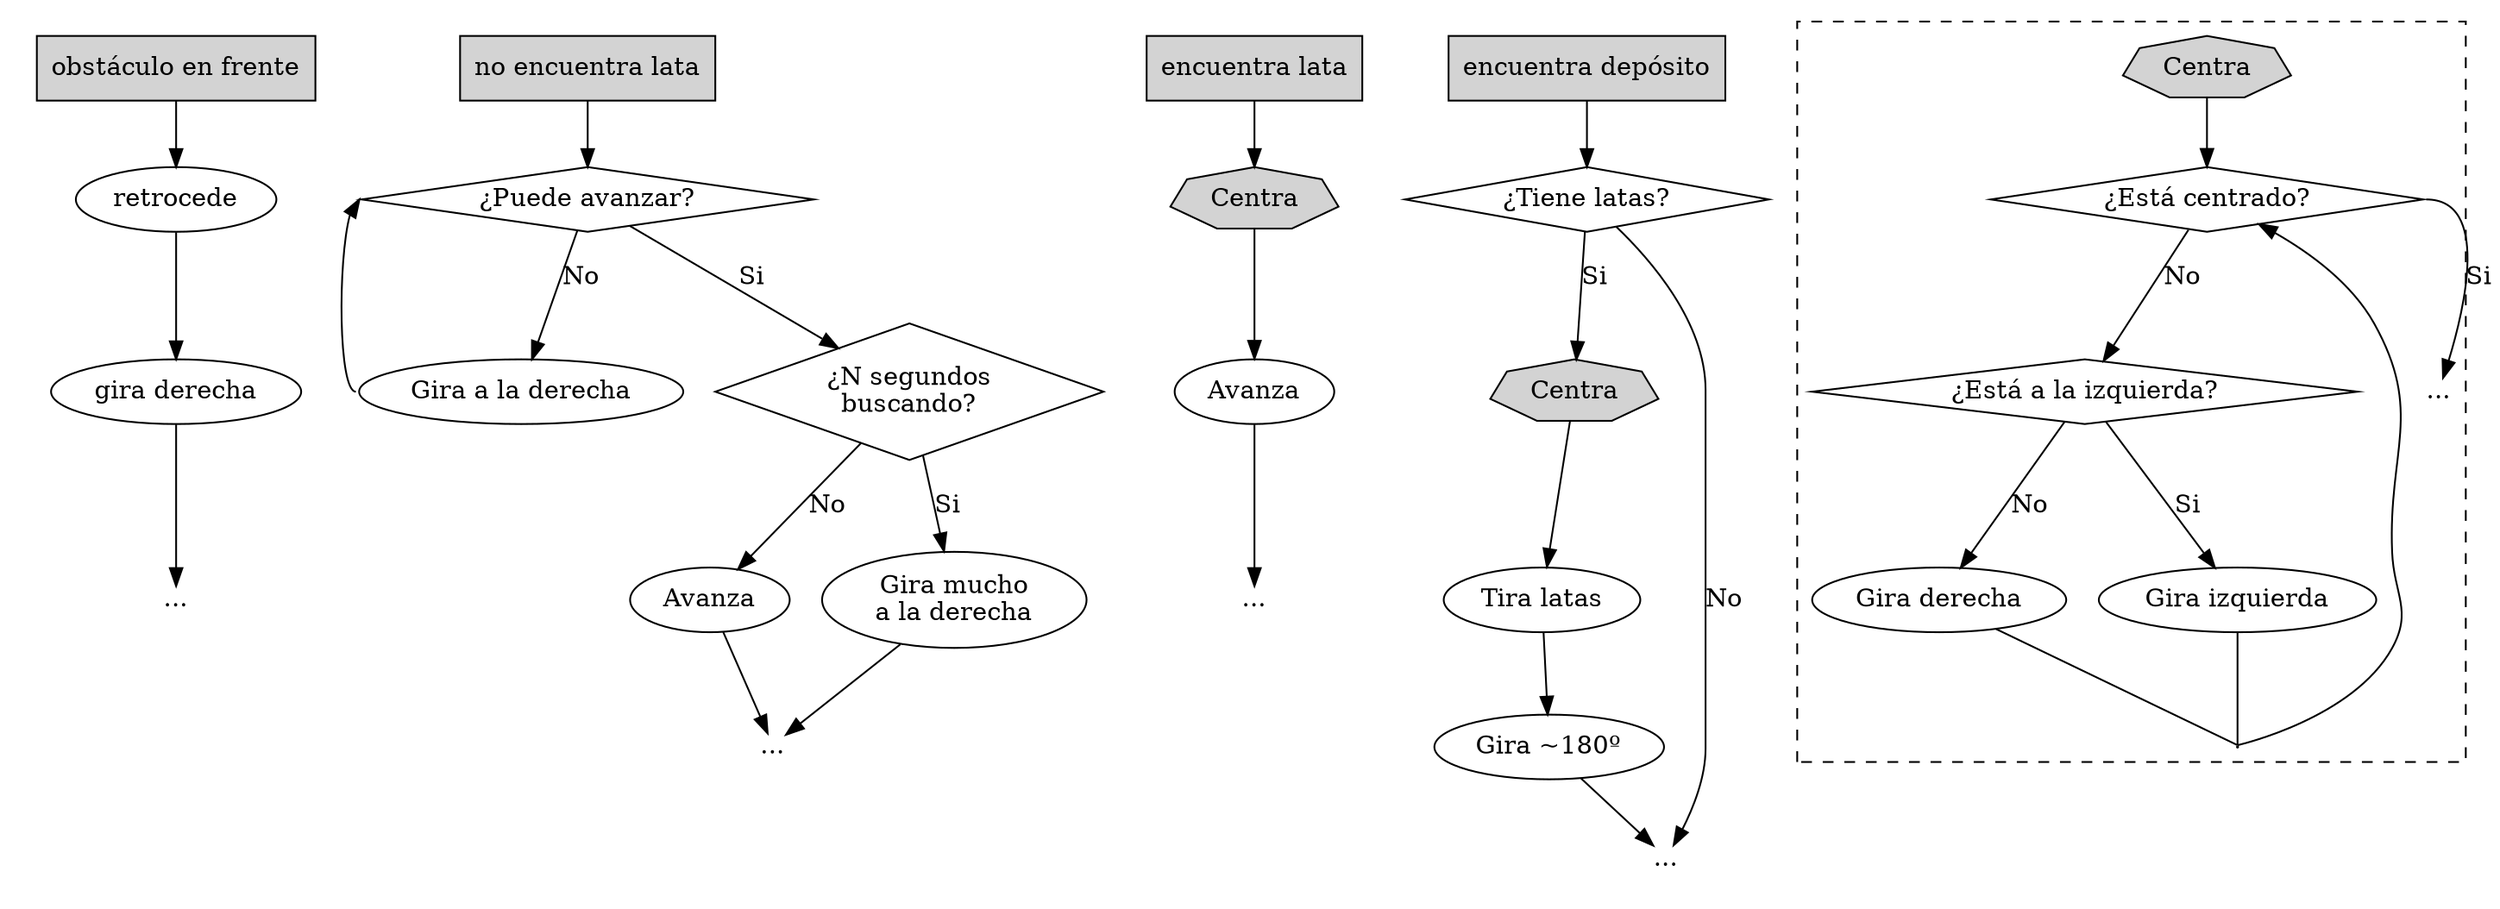 digraph G {
    subgraph cluster_obstáculo_en_frente {
        graph [style = invis]

        starto [style = filled; shape = box; label = "obstáculo en frente"]
        endo [shape = plain; label = "..."]
        i1o [label = "retrocede"]
        i2o [label = "gira derecha"]

        starto -> i1o -> i2o -> endo
    }

    subgraph cluster_no_encuentra_lata {
        graph [style = invis]
        starta [style = filled; shape = box; label = "no encuentra lata"]
        q1a [shape = diamond; label = "¿Puede avanzar?"]
        d1a [label = "Gira a la derecha"]
        a1a [label = "Avanza"]
        q2a [shape = diamond; label = "¿N segundos\nbuscando?"]
        a2a [label = "Gira mucho\na la derecha"]
        enda [shape = plain; label = "..."]

        starta -> q1a
        q1a -> d1a [label = "No"]
        d1a -> q1a [tailport = w; headport = w]
        q1a -> q2a [label = "Si"]
        q2a -> a2a [label = "Si"]
        q2a -> a1a [label = "No"]
        a1a, a2a -> enda
    }

    subgraph cluster_encuentra_lata {
        graph [style = invis]
        startb [style = filled; shape = box; label = "encuentra lata"]
        centrab [style = filled; shape = septagon; label = "Centra"]
        endb [shape = plain; label = "..."]

        startb -> centrab -> Avanza -> endb
    }

    subgraph cluster_encontro_deposito {
        graph [style = invis]
        startc [style = filled; shape = box; label = "encuentra depósito"]
        q1c [shape = diamond; label = "¿Tiene latas?"]
        i1c [label = "Tira latas"]
        i2c [label = "Gira ~180º"]
        centrac [style = filled; shape = septagon; label = "Centra"]
        endc [shape = plain; label = "..."]

        startc -> q1c
        q1c -> endc [label = "No"]
        q1c -> centrac [label = "Si"]
        centrac -> i1c -> i2c -> endc
    }

    subgraph cluster_centra {
        graph [style = dashed]
        centra [style = filled; shape = septagon; label = "Centra"]
        q1ce [shape = diamond; label = "¿Está centrado?"]
        q2ce [shape = diamond; label = "¿Está a la izquierda?"]
        i1ce [label = "Gira izquierda"]
        i2ce [label = "Gira derecha"]
        endce [shape = plain; label = "..."]
        d1 [shape = point, width = 0.01, height = 0.01]

        centra -> q1ce
        q1ce -> endce [label = "Si"; tailport = e]
        q1ce -> q2ce [label = "No"]
        q2ce -> i1ce [label = "Si"]
        q2ce -> i2ce [label = "No"]
        i1ce, i2ce -> d1 [dir = none]
        d1 -> q1ce
    }
}

